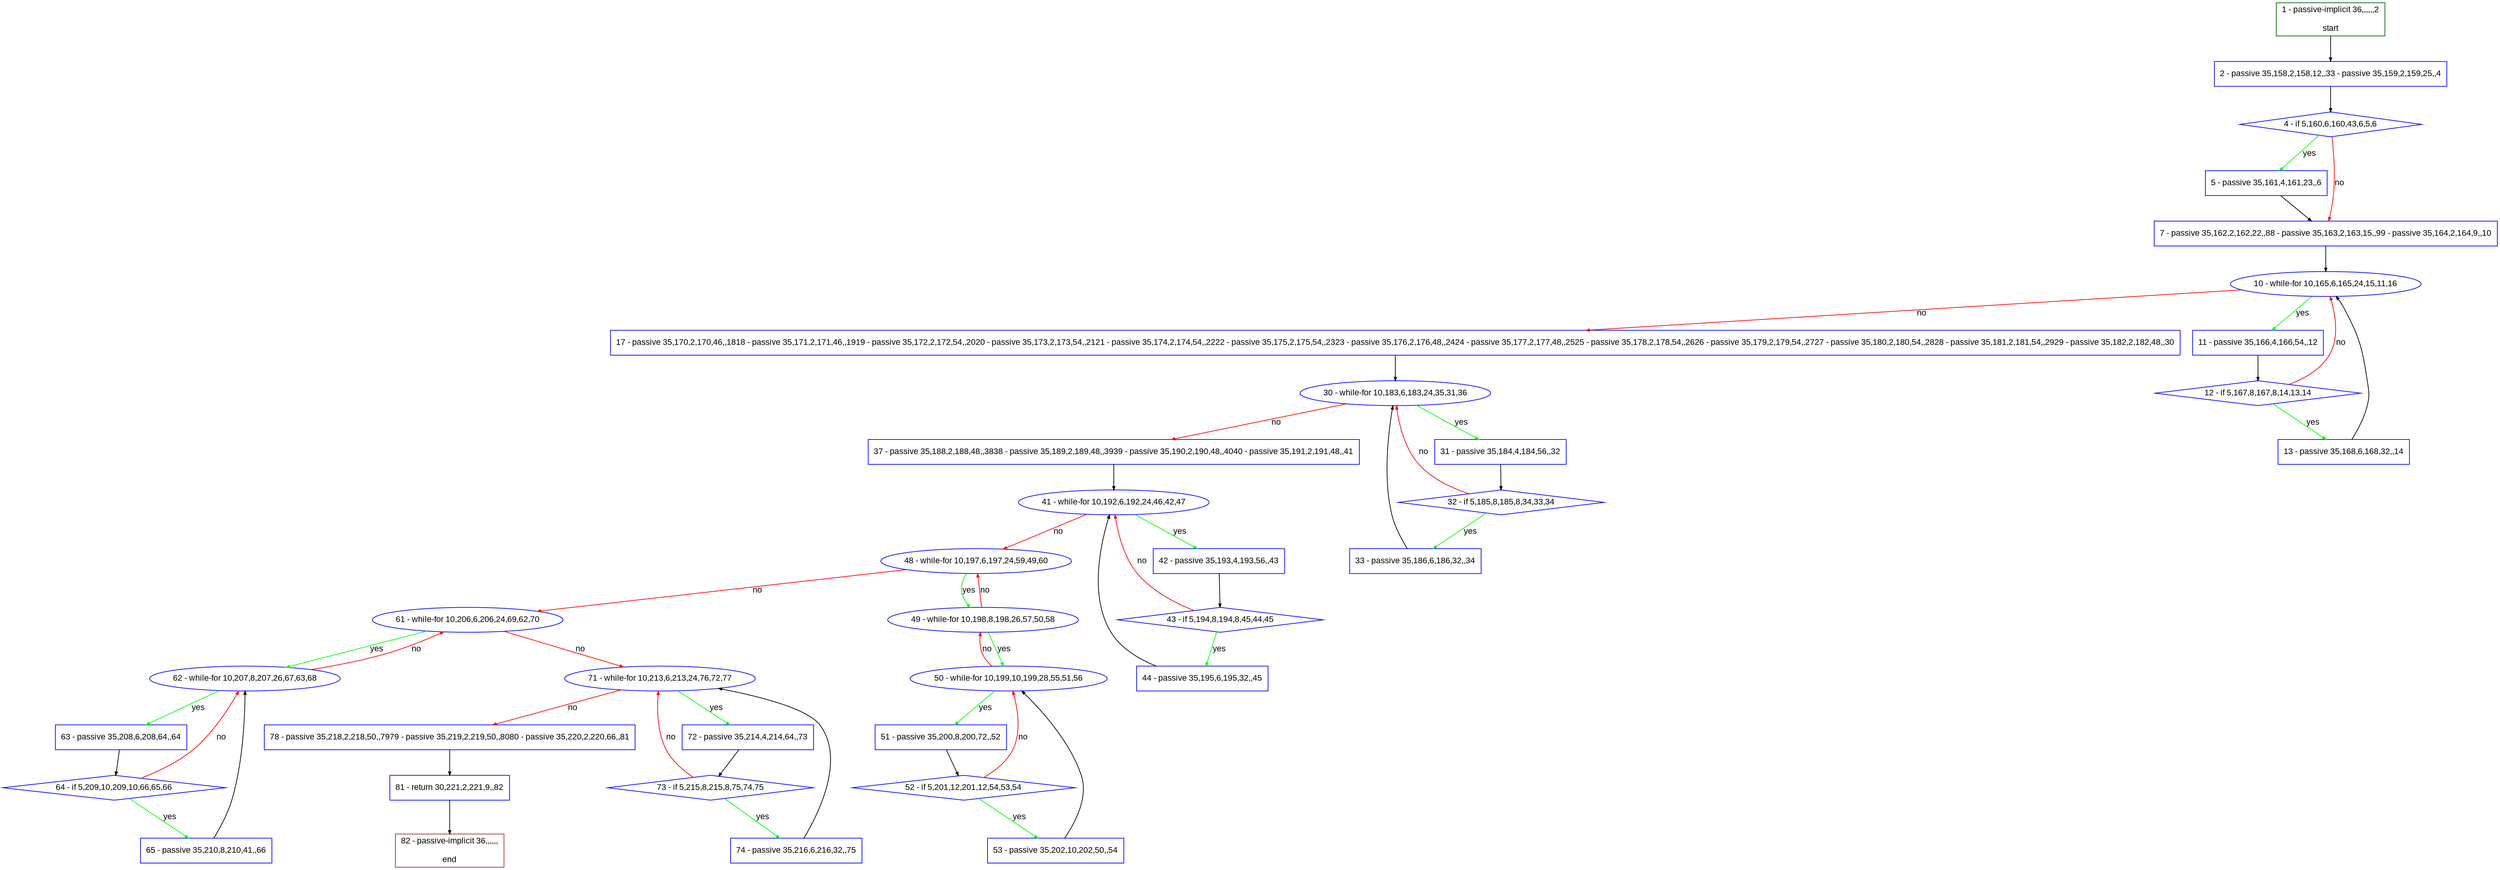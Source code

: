 digraph "" {
  graph [pack="true", label="", fontsize="12", packmode="clust", fontname="Arial", fillcolor="#FFFFCC", bgcolor="white", style="rounded,filled", compound="true"];
  node [node_initialized="no", label="", color="grey", fontsize="12", fillcolor="white", fontname="Arial", style="filled", shape="rectangle", compound="true", fixedsize="false"];
  edge [fontcolor="black", arrowhead="normal", arrowtail="none", arrowsize="0.5", ltail="", label="", color="black", fontsize="12", lhead="", fontname="Arial", dir="forward", compound="true"];
  __N1 [label="2 - passive 35,158,2,158,12,,33 - passive 35,159,2,159,25,,4", color="#0000ff", fillcolor="#ffffff", style="filled", shape="box"];
  __N2 [label="1 - passive-implicit 36,,,,,,2\n\nstart", color="#006400", fillcolor="#ffffff", style="filled", shape="box"];
  __N3 [label="4 - if 5,160,6,160,43,6,5,6", color="#0000ff", fillcolor="#ffffff", style="filled", shape="diamond"];
  __N4 [label="5 - passive 35,161,4,161,23,,6", color="#0000ff", fillcolor="#ffffff", style="filled", shape="box"];
  __N5 [label="7 - passive 35,162,2,162,22,,88 - passive 35,163,2,163,15,,99 - passive 35,164,2,164,9,,10", color="#0000ff", fillcolor="#ffffff", style="filled", shape="box"];
  __N6 [label="10 - while-for 10,165,6,165,24,15,11,16", color="#0000ff", fillcolor="#ffffff", style="filled", shape="oval"];
  __N7 [label="11 - passive 35,166,4,166,54,,12", color="#0000ff", fillcolor="#ffffff", style="filled", shape="box"];
  __N8 [label="17 - passive 35,170,2,170,46,,1818 - passive 35,171,2,171,46,,1919 - passive 35,172,2,172,54,,2020 - passive 35,173,2,173,54,,2121 - passive 35,174,2,174,54,,2222 - passive 35,175,2,175,54,,2323 - passive 35,176,2,176,48,,2424 - passive 35,177,2,177,48,,2525 - passive 35,178,2,178,54,,2626 - passive 35,179,2,179,54,,2727 - passive 35,180,2,180,54,,2828 - passive 35,181,2,181,54,,2929 - passive 35,182,2,182,48,,30", color="#0000ff", fillcolor="#ffffff", style="filled", shape="box"];
  __N9 [label="12 - if 5,167,8,167,8,14,13,14", color="#0000ff", fillcolor="#ffffff", style="filled", shape="diamond"];
  __N10 [label="13 - passive 35,168,6,168,32,,14", color="#0000ff", fillcolor="#ffffff", style="filled", shape="box"];
  __N11 [label="30 - while-for 10,183,6,183,24,35,31,36", color="#0000ff", fillcolor="#ffffff", style="filled", shape="oval"];
  __N12 [label="31 - passive 35,184,4,184,56,,32", color="#0000ff", fillcolor="#ffffff", style="filled", shape="box"];
  __N13 [label="37 - passive 35,188,2,188,48,,3838 - passive 35,189,2,189,48,,3939 - passive 35,190,2,190,48,,4040 - passive 35,191,2,191,48,,41", color="#0000ff", fillcolor="#ffffff", style="filled", shape="box"];
  __N14 [label="32 - if 5,185,8,185,8,34,33,34", color="#0000ff", fillcolor="#ffffff", style="filled", shape="diamond"];
  __N15 [label="33 - passive 35,186,6,186,32,,34", color="#0000ff", fillcolor="#ffffff", style="filled", shape="box"];
  __N16 [label="41 - while-for 10,192,6,192,24,46,42,47", color="#0000ff", fillcolor="#ffffff", style="filled", shape="oval"];
  __N17 [label="42 - passive 35,193,4,193,56,,43", color="#0000ff", fillcolor="#ffffff", style="filled", shape="box"];
  __N18 [label="48 - while-for 10,197,6,197,24,59,49,60", color="#0000ff", fillcolor="#ffffff", style="filled", shape="oval"];
  __N19 [label="43 - if 5,194,8,194,8,45,44,45", color="#0000ff", fillcolor="#ffffff", style="filled", shape="diamond"];
  __N20 [label="44 - passive 35,195,6,195,32,,45", color="#0000ff", fillcolor="#ffffff", style="filled", shape="box"];
  __N21 [label="49 - while-for 10,198,8,198,26,57,50,58", color="#0000ff", fillcolor="#ffffff", style="filled", shape="oval"];
  __N22 [label="61 - while-for 10,206,6,206,24,69,62,70", color="#0000ff", fillcolor="#ffffff", style="filled", shape="oval"];
  __N23 [label="50 - while-for 10,199,10,199,28,55,51,56", color="#0000ff", fillcolor="#ffffff", style="filled", shape="oval"];
  __N24 [label="51 - passive 35,200,8,200,72,,52", color="#0000ff", fillcolor="#ffffff", style="filled", shape="box"];
  __N25 [label="52 - if 5,201,12,201,12,54,53,54", color="#0000ff", fillcolor="#ffffff", style="filled", shape="diamond"];
  __N26 [label="53 - passive 35,202,10,202,50,,54", color="#0000ff", fillcolor="#ffffff", style="filled", shape="box"];
  __N27 [label="62 - while-for 10,207,8,207,26,67,63,68", color="#0000ff", fillcolor="#ffffff", style="filled", shape="oval"];
  __N28 [label="71 - while-for 10,213,6,213,24,76,72,77", color="#0000ff", fillcolor="#ffffff", style="filled", shape="oval"];
  __N29 [label="63 - passive 35,208,6,208,64,,64", color="#0000ff", fillcolor="#ffffff", style="filled", shape="box"];
  __N30 [label="64 - if 5,209,10,209,10,66,65,66", color="#0000ff", fillcolor="#ffffff", style="filled", shape="diamond"];
  __N31 [label="65 - passive 35,210,8,210,41,,66", color="#0000ff", fillcolor="#ffffff", style="filled", shape="box"];
  __N32 [label="72 - passive 35,214,4,214,64,,73", color="#0000ff", fillcolor="#ffffff", style="filled", shape="box"];
  __N33 [label="78 - passive 35,218,2,218,50,,7979 - passive 35,219,2,219,50,,8080 - passive 35,220,2,220,66,,81", color="#0000ff", fillcolor="#ffffff", style="filled", shape="box"];
  __N34 [label="73 - if 5,215,8,215,8,75,74,75", color="#0000ff", fillcolor="#ffffff", style="filled", shape="diamond"];
  __N35 [label="74 - passive 35,216,6,216,32,,75", color="#0000ff", fillcolor="#ffffff", style="filled", shape="box"];
  __N36 [label="81 - return 30,221,2,221,9,,82", color="#0000ff", fillcolor="#ffffff", style="filled", shape="box"];
  __N37 [label="82 - passive-implicit 36,,,,,,\n\nend", color="#a52a2a", fillcolor="#ffffff", style="filled", shape="box"];
  __N2 -> __N1 [arrowhead="normal", arrowtail="none", color="#000000", label="", dir="forward"];
  __N1 -> __N3 [arrowhead="normal", arrowtail="none", color="#000000", label="", dir="forward"];
  __N3 -> __N4 [arrowhead="normal", arrowtail="none", color="#00ff00", label="yes", dir="forward"];
  __N3 -> __N5 [arrowhead="normal", arrowtail="none", color="#ff0000", label="no", dir="forward"];
  __N4 -> __N5 [arrowhead="normal", arrowtail="none", color="#000000", label="", dir="forward"];
  __N5 -> __N6 [arrowhead="normal", arrowtail="none", color="#000000", label="", dir="forward"];
  __N6 -> __N7 [arrowhead="normal", arrowtail="none", color="#00ff00", label="yes", dir="forward"];
  __N6 -> __N8 [arrowhead="normal", arrowtail="none", color="#ff0000", label="no", dir="forward"];
  __N7 -> __N9 [arrowhead="normal", arrowtail="none", color="#000000", label="", dir="forward"];
  __N9 -> __N6 [arrowhead="normal", arrowtail="none", color="#ff0000", label="no", dir="forward"];
  __N9 -> __N10 [arrowhead="normal", arrowtail="none", color="#00ff00", label="yes", dir="forward"];
  __N10 -> __N6 [arrowhead="normal", arrowtail="none", color="#000000", label="", dir="forward"];
  __N8 -> __N11 [arrowhead="normal", arrowtail="none", color="#000000", label="", dir="forward"];
  __N11 -> __N12 [arrowhead="normal", arrowtail="none", color="#00ff00", label="yes", dir="forward"];
  __N11 -> __N13 [arrowhead="normal", arrowtail="none", color="#ff0000", label="no", dir="forward"];
  __N12 -> __N14 [arrowhead="normal", arrowtail="none", color="#000000", label="", dir="forward"];
  __N14 -> __N11 [arrowhead="normal", arrowtail="none", color="#ff0000", label="no", dir="forward"];
  __N14 -> __N15 [arrowhead="normal", arrowtail="none", color="#00ff00", label="yes", dir="forward"];
  __N15 -> __N11 [arrowhead="normal", arrowtail="none", color="#000000", label="", dir="forward"];
  __N13 -> __N16 [arrowhead="normal", arrowtail="none", color="#000000", label="", dir="forward"];
  __N16 -> __N17 [arrowhead="normal", arrowtail="none", color="#00ff00", label="yes", dir="forward"];
  __N16 -> __N18 [arrowhead="normal", arrowtail="none", color="#ff0000", label="no", dir="forward"];
  __N17 -> __N19 [arrowhead="normal", arrowtail="none", color="#000000", label="", dir="forward"];
  __N19 -> __N16 [arrowhead="normal", arrowtail="none", color="#ff0000", label="no", dir="forward"];
  __N19 -> __N20 [arrowhead="normal", arrowtail="none", color="#00ff00", label="yes", dir="forward"];
  __N20 -> __N16 [arrowhead="normal", arrowtail="none", color="#000000", label="", dir="forward"];
  __N18 -> __N21 [arrowhead="normal", arrowtail="none", color="#00ff00", label="yes", dir="forward"];
  __N21 -> __N18 [arrowhead="normal", arrowtail="none", color="#ff0000", label="no", dir="forward"];
  __N18 -> __N22 [arrowhead="normal", arrowtail="none", color="#ff0000", label="no", dir="forward"];
  __N21 -> __N23 [arrowhead="normal", arrowtail="none", color="#00ff00", label="yes", dir="forward"];
  __N23 -> __N21 [arrowhead="normal", arrowtail="none", color="#ff0000", label="no", dir="forward"];
  __N23 -> __N24 [arrowhead="normal", arrowtail="none", color="#00ff00", label="yes", dir="forward"];
  __N24 -> __N25 [arrowhead="normal", arrowtail="none", color="#000000", label="", dir="forward"];
  __N25 -> __N23 [arrowhead="normal", arrowtail="none", color="#ff0000", label="no", dir="forward"];
  __N25 -> __N26 [arrowhead="normal", arrowtail="none", color="#00ff00", label="yes", dir="forward"];
  __N26 -> __N23 [arrowhead="normal", arrowtail="none", color="#000000", label="", dir="forward"];
  __N22 -> __N27 [arrowhead="normal", arrowtail="none", color="#00ff00", label="yes", dir="forward"];
  __N27 -> __N22 [arrowhead="normal", arrowtail="none", color="#ff0000", label="no", dir="forward"];
  __N22 -> __N28 [arrowhead="normal", arrowtail="none", color="#ff0000", label="no", dir="forward"];
  __N27 -> __N29 [arrowhead="normal", arrowtail="none", color="#00ff00", label="yes", dir="forward"];
  __N29 -> __N30 [arrowhead="normal", arrowtail="none", color="#000000", label="", dir="forward"];
  __N30 -> __N27 [arrowhead="normal", arrowtail="none", color="#ff0000", label="no", dir="forward"];
  __N30 -> __N31 [arrowhead="normal", arrowtail="none", color="#00ff00", label="yes", dir="forward"];
  __N31 -> __N27 [arrowhead="normal", arrowtail="none", color="#000000", label="", dir="forward"];
  __N28 -> __N32 [arrowhead="normal", arrowtail="none", color="#00ff00", label="yes", dir="forward"];
  __N28 -> __N33 [arrowhead="normal", arrowtail="none", color="#ff0000", label="no", dir="forward"];
  __N32 -> __N34 [arrowhead="normal", arrowtail="none", color="#000000", label="", dir="forward"];
  __N34 -> __N28 [arrowhead="normal", arrowtail="none", color="#ff0000", label="no", dir="forward"];
  __N34 -> __N35 [arrowhead="normal", arrowtail="none", color="#00ff00", label="yes", dir="forward"];
  __N35 -> __N28 [arrowhead="normal", arrowtail="none", color="#000000", label="", dir="forward"];
  __N33 -> __N36 [arrowhead="normal", arrowtail="none", color="#000000", label="", dir="forward"];
  __N36 -> __N37 [arrowhead="normal", arrowtail="none", color="#000000", label="", dir="forward"];
}
